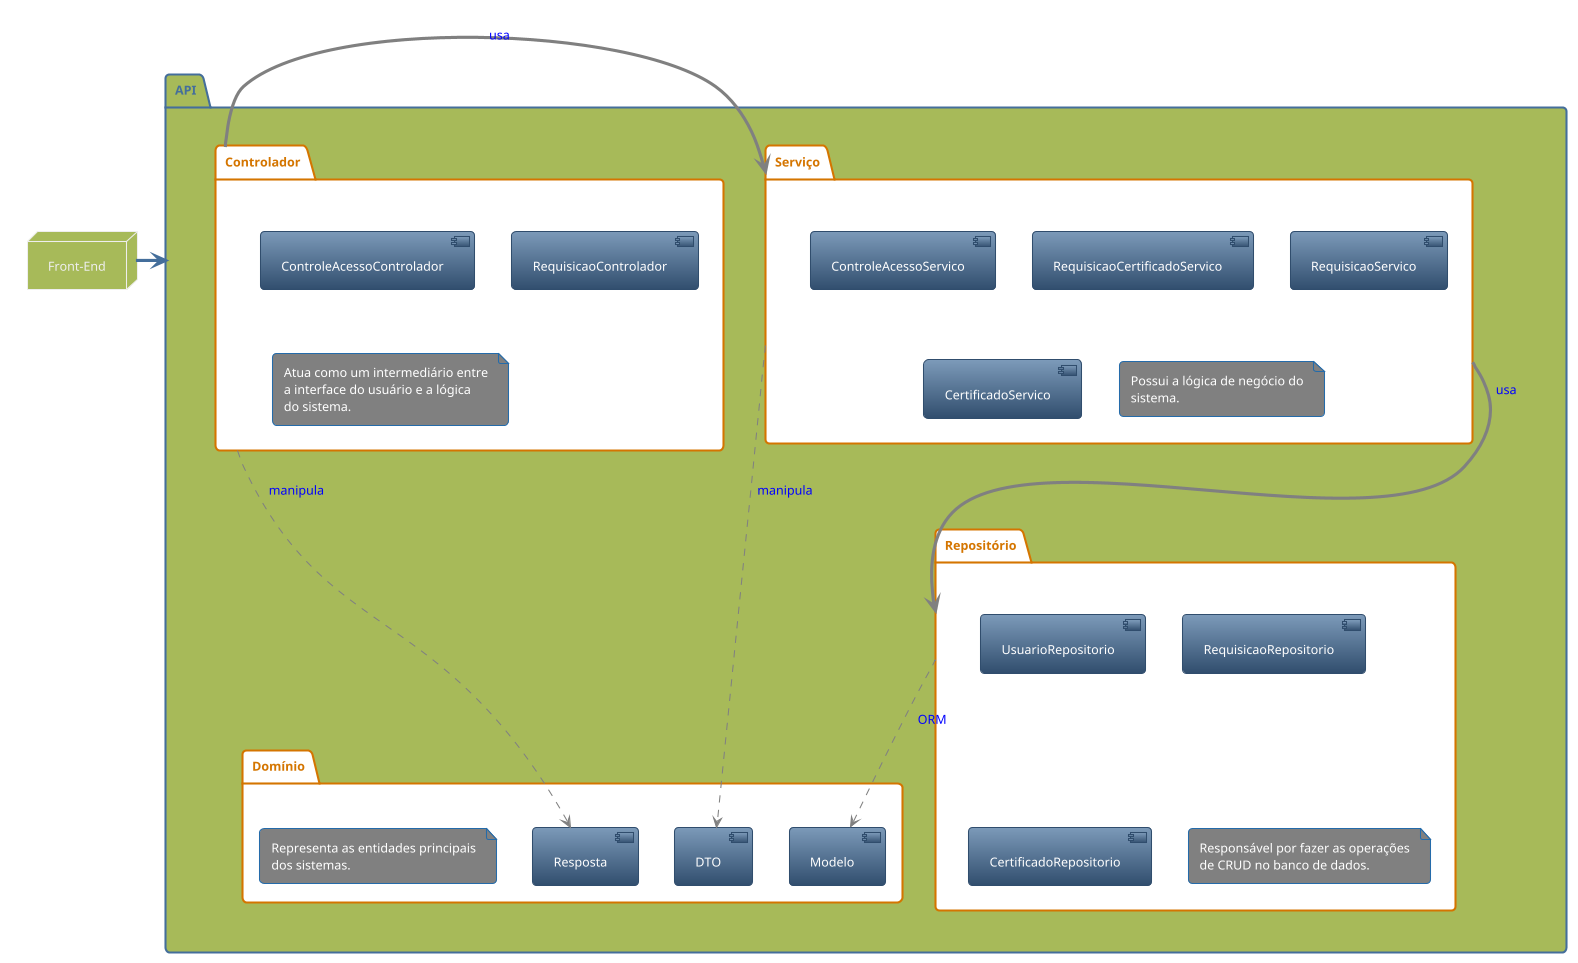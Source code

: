 @startuml Diagrama C3 - Componentes
!theme spacelab

node "Front-End" as front #a7ba59 {

}

package "API" as api #a7ba59 {
    folder "Serviço" as servico #White {
        [ControleAcessoServico]
        [RequisicaoCertificadoServico]
        [RequisicaoServico]
        [CertificadoServico]
        note as servico_note #Gray
            Possui a lógica de negócio do
            sistema.
        end note
    }

    folder "Controlador" as controlador #White {
        [ControleAcessoControlador]
        [RequisicaoControlador]

        note as controlador_note #Gray
            Atua como um intermediário entre
            a interface do usuário e a lógica
            do sistema.
        end note
    }

    folder "Repositório" as repositorio #White {
        [UsuarioRepositorio]
        [RequisicaoRepositorio]
        [CertificadoRepositorio]
        note as repositorio_note #Gray
            Responsável por fazer as operações
            de CRUD no banco de dados.
        end note
    }

    folder "Domínio" as dominio #White {
        [Modelo] as modelo
        [DTO] as dto
        [Resposta] as resposta
        note as dominio_note #Gray
            Representa as entidades principais
            dos sistemas.
        end note
    }

    front -right--> api

    controlador -> servico #line:gray;text:blue : usa
    servico -> repositorio #line:gray;text:blue : usa

    controlador --> resposta #line:gray;line.dashed;text:blue : manipula
    servico --> dto #line:gray;line.dashed;text:blue : manipula
    repositorio --> modelo #line:gray;line.dashed;text:blue : ORM
}
@enduml